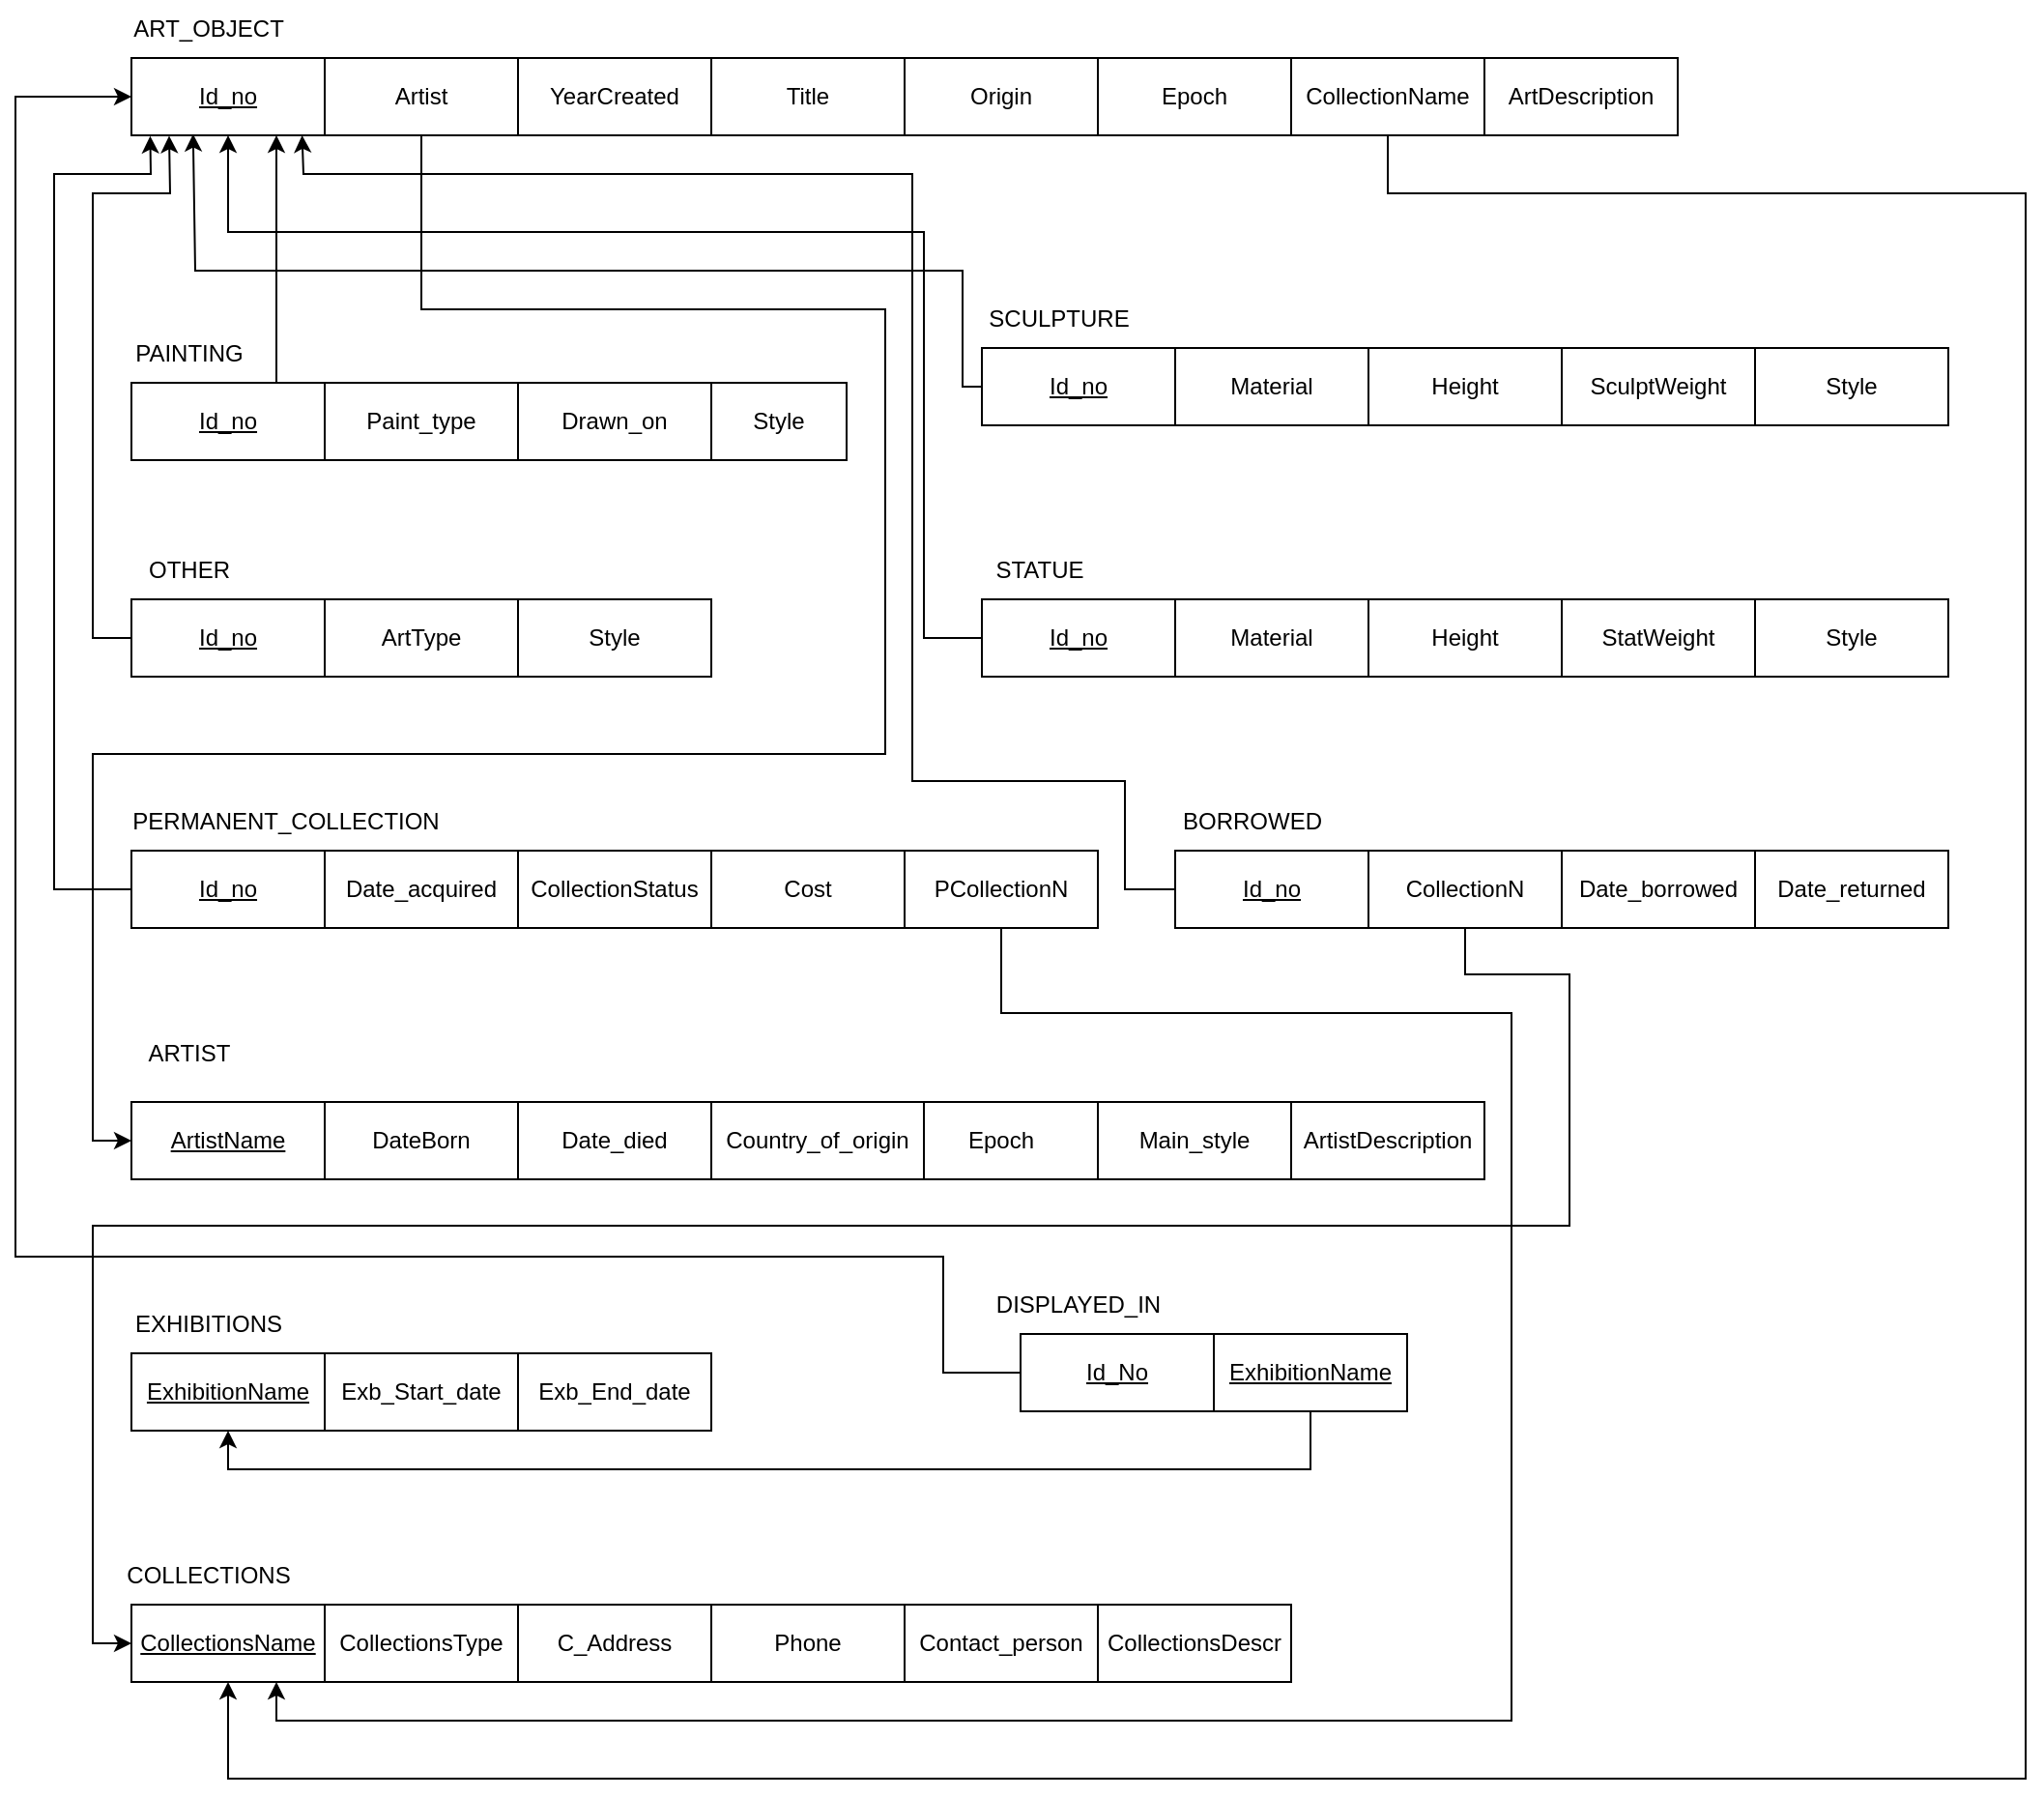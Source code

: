 <mxfile>
    <diagram id="DYCWO599_bp_dcwJC6Y9" name="Page-1">
        <mxGraphModel dx="738" dy="419" grid="1" gridSize="10" guides="1" tooltips="1" connect="1" arrows="1" fold="1" page="1" pageScale="1" pageWidth="850" pageHeight="1100" math="0" shadow="0">
            <root>
                <mxCell id="0"/>
                <mxCell id="1" parent="0"/>
                <mxCell id="2" value="&lt;u&gt;Id_no&lt;/u&gt;" style="rounded=0;whiteSpace=wrap;html=1;" parent="1" vertex="1">
                    <mxGeometry x="276" y="106" width="100" height="40" as="geometry"/>
                </mxCell>
                <mxCell id="3" value="ART_OBJECT" style="text;html=1;strokeColor=none;fillColor=none;align=center;verticalAlign=middle;whiteSpace=wrap;rounded=0;" parent="1" vertex="1">
                    <mxGeometry x="286" y="76" width="60" height="30" as="geometry"/>
                </mxCell>
                <mxCell id="4" value="Artist" style="rounded=0;whiteSpace=wrap;html=1;" parent="1" vertex="1">
                    <mxGeometry x="376" y="106" width="100" height="40" as="geometry"/>
                </mxCell>
                <mxCell id="5" value="Origin" style="rounded=0;whiteSpace=wrap;html=1;" parent="1" vertex="1">
                    <mxGeometry x="676" y="106" width="100" height="40" as="geometry"/>
                </mxCell>
                <mxCell id="6" value="ArtDescription" style="rounded=0;whiteSpace=wrap;html=1;" parent="1" vertex="1">
                    <mxGeometry x="976" y="106" width="100" height="40" as="geometry"/>
                </mxCell>
                <mxCell id="7" value="Title" style="rounded=0;whiteSpace=wrap;html=1;" parent="1" vertex="1">
                    <mxGeometry x="576" y="106" width="100" height="40" as="geometry"/>
                </mxCell>
                <mxCell id="8" value="YearCreated" style="rounded=0;whiteSpace=wrap;html=1;" parent="1" vertex="1">
                    <mxGeometry x="476" y="106" width="100" height="40" as="geometry"/>
                </mxCell>
                <mxCell id="9" value="Epoch" style="rounded=0;whiteSpace=wrap;html=1;" parent="1" vertex="1">
                    <mxGeometry x="776" y="106" width="100" height="40" as="geometry"/>
                </mxCell>
                <mxCell id="10" style="edgeStyle=orthogonalEdgeStyle;rounded=0;orthogonalLoop=1;jettySize=auto;html=1;exitX=0.5;exitY=1;exitDx=0;exitDy=0;entryX=0.75;entryY=1;entryDx=0;entryDy=0;" parent="1" source="76" target="51" edge="1">
                    <mxGeometry relative="1" as="geometry">
                        <Array as="points">
                            <mxPoint x="726" y="600"/>
                            <mxPoint x="990" y="600"/>
                            <mxPoint x="990" y="966"/>
                            <mxPoint x="351" y="966"/>
                        </Array>
                    </mxGeometry>
                </mxCell>
                <mxCell id="11" value="&lt;u&gt;Id_no&lt;/u&gt;" style="rounded=0;whiteSpace=wrap;html=1;" parent="1" vertex="1">
                    <mxGeometry x="816" y="516" width="100" height="40" as="geometry"/>
                </mxCell>
                <mxCell id="12" value="&lt;u&gt;Id_no&lt;/u&gt;" style="rounded=0;whiteSpace=wrap;html=1;" parent="1" vertex="1">
                    <mxGeometry x="276" y="516" width="100" height="40" as="geometry"/>
                </mxCell>
                <mxCell id="13" value="&lt;u&gt;Id_no&lt;/u&gt;" style="rounded=0;whiteSpace=wrap;html=1;" parent="1" vertex="1">
                    <mxGeometry x="276" y="386" width="100" height="40" as="geometry"/>
                </mxCell>
                <mxCell id="14" value="&lt;u&gt;Id_no&lt;/u&gt;" style="rounded=0;whiteSpace=wrap;html=1;" parent="1" vertex="1">
                    <mxGeometry x="716" y="386" width="100" height="40" as="geometry"/>
                </mxCell>
                <mxCell id="15" value="&lt;u&gt;Id_no&lt;/u&gt;" style="rounded=0;whiteSpace=wrap;html=1;" parent="1" vertex="1">
                    <mxGeometry x="716" y="256" width="100" height="40" as="geometry"/>
                </mxCell>
                <mxCell id="16" value="&lt;u&gt;Id_no&lt;/u&gt;" style="rounded=0;whiteSpace=wrap;html=1;" parent="1" vertex="1">
                    <mxGeometry x="276" y="274" width="100" height="40" as="geometry"/>
                </mxCell>
                <mxCell id="17" value="PAINTING" style="text;html=1;strokeColor=none;fillColor=none;align=center;verticalAlign=middle;whiteSpace=wrap;rounded=0;" parent="1" vertex="1">
                    <mxGeometry x="276" y="244" width="60" height="30" as="geometry"/>
                </mxCell>
                <mxCell id="18" value="SCULPTURE" style="text;html=1;strokeColor=none;fillColor=none;align=center;verticalAlign=middle;whiteSpace=wrap;rounded=0;" parent="1" vertex="1">
                    <mxGeometry x="726" y="226" width="60" height="30" as="geometry"/>
                </mxCell>
                <mxCell id="19" value="STATUE" style="text;html=1;strokeColor=none;fillColor=none;align=center;verticalAlign=middle;whiteSpace=wrap;rounded=0;" parent="1" vertex="1">
                    <mxGeometry x="716" y="356" width="60" height="30" as="geometry"/>
                </mxCell>
                <mxCell id="20" value="OTHER" style="text;html=1;strokeColor=none;fillColor=none;align=center;verticalAlign=middle;whiteSpace=wrap;rounded=0;" parent="1" vertex="1">
                    <mxGeometry x="276" y="356" width="60" height="30" as="geometry"/>
                </mxCell>
                <mxCell id="21" value="BORROWED" style="text;html=1;strokeColor=none;fillColor=none;align=center;verticalAlign=middle;whiteSpace=wrap;rounded=0;" parent="1" vertex="1">
                    <mxGeometry x="826" y="486" width="60" height="30" as="geometry"/>
                </mxCell>
                <mxCell id="22" value="PERMANENT_COLLECTION" style="text;html=1;strokeColor=none;fillColor=none;align=center;verticalAlign=middle;whiteSpace=wrap;rounded=0;" parent="1" vertex="1">
                    <mxGeometry x="326" y="486" width="60" height="30" as="geometry"/>
                </mxCell>
                <mxCell id="23" value="Paint_type" style="rounded=0;whiteSpace=wrap;html=1;" parent="1" vertex="1">
                    <mxGeometry x="376" y="274" width="100" height="40" as="geometry"/>
                </mxCell>
                <mxCell id="24" value="Drawn_on" style="rounded=0;whiteSpace=wrap;html=1;" parent="1" vertex="1">
                    <mxGeometry x="476" y="274" width="100" height="40" as="geometry"/>
                </mxCell>
                <mxCell id="25" value="Style" style="rounded=0;whiteSpace=wrap;html=1;" parent="1" vertex="1">
                    <mxGeometry x="1116" y="256" width="100" height="40" as="geometry"/>
                </mxCell>
                <mxCell id="26" value="SculptWeight" style="rounded=0;whiteSpace=wrap;html=1;" parent="1" vertex="1">
                    <mxGeometry x="1016" y="256" width="100" height="40" as="geometry"/>
                </mxCell>
                <mxCell id="27" value="Material" style="rounded=0;whiteSpace=wrap;html=1;" parent="1" vertex="1">
                    <mxGeometry x="816" y="256" width="100" height="40" as="geometry"/>
                </mxCell>
                <mxCell id="28" value="Height" style="rounded=0;whiteSpace=wrap;html=1;" parent="1" vertex="1">
                    <mxGeometry x="916" y="256" width="100" height="40" as="geometry"/>
                </mxCell>
                <mxCell id="29" value="Style" style="rounded=0;whiteSpace=wrap;html=1;" parent="1" vertex="1">
                    <mxGeometry x="476" y="386" width="100" height="40" as="geometry"/>
                </mxCell>
                <mxCell id="30" value="ArtType" style="rounded=0;whiteSpace=wrap;html=1;" parent="1" vertex="1">
                    <mxGeometry x="376" y="386" width="100" height="40" as="geometry"/>
                </mxCell>
                <mxCell id="31" value="Cost" style="rounded=0;whiteSpace=wrap;html=1;" parent="1" vertex="1">
                    <mxGeometry x="576" y="516" width="100" height="40" as="geometry"/>
                </mxCell>
                <mxCell id="32" value="CollectionStatus" style="rounded=0;whiteSpace=wrap;html=1;" parent="1" vertex="1">
                    <mxGeometry x="476" y="516" width="100" height="40" as="geometry"/>
                </mxCell>
                <mxCell id="33" value="Date_acquired" style="rounded=0;whiteSpace=wrap;html=1;" parent="1" vertex="1">
                    <mxGeometry x="376" y="516" width="100" height="40" as="geometry"/>
                </mxCell>
                <mxCell id="34" value="Date_returned" style="rounded=0;whiteSpace=wrap;html=1;" parent="1" vertex="1">
                    <mxGeometry x="1116" y="516" width="100" height="40" as="geometry"/>
                </mxCell>
                <mxCell id="35" value="Date_borrowed" style="rounded=0;whiteSpace=wrap;html=1;" parent="1" vertex="1">
                    <mxGeometry x="1016" y="516" width="100" height="40" as="geometry"/>
                </mxCell>
                <mxCell id="36" style="edgeStyle=orthogonalEdgeStyle;rounded=0;orthogonalLoop=1;jettySize=auto;html=1;exitX=0.5;exitY=1;exitDx=0;exitDy=0;entryX=0;entryY=0.5;entryDx=0;entryDy=0;" parent="1" source="37" target="51" edge="1">
                    <mxGeometry relative="1" as="geometry">
                        <Array as="points">
                            <mxPoint x="966" y="580"/>
                            <mxPoint x="1020" y="580"/>
                            <mxPoint x="1020" y="710"/>
                            <mxPoint x="256" y="710"/>
                            <mxPoint x="256" y="926"/>
                        </Array>
                    </mxGeometry>
                </mxCell>
                <mxCell id="37" value="CollectionN" style="rounded=0;whiteSpace=wrap;html=1;" parent="1" vertex="1">
                    <mxGeometry x="916" y="516" width="100" height="40" as="geometry"/>
                </mxCell>
                <mxCell id="38" value="" style="endArrow=classic;html=1;rounded=0;exitX=0;exitY=0.5;exitDx=0;exitDy=0;entryX=0.883;entryY=0.999;entryDx=0;entryDy=0;entryPerimeter=0;" parent="1" source="11" target="2" edge="1">
                    <mxGeometry width="50" height="50" relative="1" as="geometry">
                        <mxPoint x="606" y="286" as="sourcePoint"/>
                        <mxPoint x="656" y="236" as="targetPoint"/>
                        <Array as="points">
                            <mxPoint x="790" y="536"/>
                            <mxPoint x="790" y="480"/>
                            <mxPoint x="680" y="480"/>
                            <mxPoint x="680" y="166"/>
                            <mxPoint x="365" y="166"/>
                        </Array>
                    </mxGeometry>
                </mxCell>
                <mxCell id="39" value="" style="endArrow=classic;html=1;rounded=0;exitX=0;exitY=0.5;exitDx=0;exitDy=0;entryX=0.5;entryY=1;entryDx=0;entryDy=0;" parent="1" source="14" target="2" edge="1">
                    <mxGeometry width="50" height="50" relative="1" as="geometry">
                        <mxPoint x="606" y="286" as="sourcePoint"/>
                        <mxPoint x="656" y="236" as="targetPoint"/>
                        <Array as="points">
                            <mxPoint x="686" y="406"/>
                            <mxPoint x="686" y="196"/>
                            <mxPoint x="326" y="196"/>
                        </Array>
                    </mxGeometry>
                </mxCell>
                <mxCell id="40" value="" style="endArrow=classic;html=1;rounded=0;exitX=0;exitY=0.5;exitDx=0;exitDy=0;entryX=0.319;entryY=0.984;entryDx=0;entryDy=0;entryPerimeter=0;" parent="1" source="15" target="2" edge="1">
                    <mxGeometry width="50" height="50" relative="1" as="geometry">
                        <mxPoint x="606" y="286" as="sourcePoint"/>
                        <mxPoint x="656" y="236" as="targetPoint"/>
                        <Array as="points">
                            <mxPoint x="706" y="276"/>
                            <mxPoint x="706" y="216"/>
                            <mxPoint x="309" y="216"/>
                        </Array>
                    </mxGeometry>
                </mxCell>
                <mxCell id="41" value="" style="endArrow=classic;html=1;rounded=0;exitX=0;exitY=0.5;exitDx=0;exitDy=0;entryX=0.097;entryY=1.008;entryDx=0;entryDy=0;entryPerimeter=0;" parent="1" source="12" target="2" edge="1">
                    <mxGeometry width="50" height="50" relative="1" as="geometry">
                        <mxPoint x="606" y="286" as="sourcePoint"/>
                        <mxPoint x="446" y="176" as="targetPoint"/>
                        <Array as="points">
                            <mxPoint x="236" y="536"/>
                            <mxPoint x="236" y="166"/>
                            <mxPoint x="286" y="166"/>
                        </Array>
                    </mxGeometry>
                </mxCell>
                <mxCell id="42" value="" style="endArrow=classic;html=1;rounded=0;exitX=0;exitY=0.5;exitDx=0;exitDy=0;entryX=0.195;entryY=1.005;entryDx=0;entryDy=0;entryPerimeter=0;" parent="1" source="13" target="2" edge="1">
                    <mxGeometry width="50" height="50" relative="1" as="geometry">
                        <mxPoint x="606" y="286" as="sourcePoint"/>
                        <mxPoint x="286" y="146" as="targetPoint"/>
                        <Array as="points">
                            <mxPoint x="256" y="406"/>
                            <mxPoint x="256" y="176"/>
                            <mxPoint x="296" y="176"/>
                        </Array>
                    </mxGeometry>
                </mxCell>
                <mxCell id="43" value="" style="endArrow=classic;html=1;rounded=0;exitX=0.75;exitY=0;exitDx=0;exitDy=0;entryX=0.75;entryY=1;entryDx=0;entryDy=0;" parent="1" source="16" target="2" edge="1">
                    <mxGeometry width="50" height="50" relative="1" as="geometry">
                        <mxPoint x="606" y="286" as="sourcePoint"/>
                        <mxPoint x="656" y="236" as="targetPoint"/>
                    </mxGeometry>
                </mxCell>
                <mxCell id="44" value="Style" style="rounded=0;whiteSpace=wrap;html=1;" parent="1" vertex="1">
                    <mxGeometry x="576" y="274" width="70" height="40" as="geometry"/>
                </mxCell>
                <mxCell id="45" value="Style" style="rounded=0;whiteSpace=wrap;html=1;" parent="1" vertex="1">
                    <mxGeometry x="1116" y="386" width="100" height="40" as="geometry"/>
                </mxCell>
                <mxCell id="46" value="StatWeight" style="rounded=0;whiteSpace=wrap;html=1;" parent="1" vertex="1">
                    <mxGeometry x="1016" y="386" width="100" height="40" as="geometry"/>
                </mxCell>
                <mxCell id="47" value="Material" style="rounded=0;whiteSpace=wrap;html=1;" parent="1" vertex="1">
                    <mxGeometry x="816" y="386" width="100" height="40" as="geometry"/>
                </mxCell>
                <mxCell id="48" value="Height" style="rounded=0;whiteSpace=wrap;html=1;" parent="1" vertex="1">
                    <mxGeometry x="916" y="386" width="100" height="40" as="geometry"/>
                </mxCell>
                <mxCell id="49" value="&lt;u&gt;ArtistName&lt;/u&gt;" style="rounded=0;whiteSpace=wrap;html=1;" parent="1" vertex="1">
                    <mxGeometry x="276" y="646" width="100" height="40" as="geometry"/>
                </mxCell>
                <mxCell id="50" value="&lt;u&gt;ExhibitionName&lt;/u&gt;" style="rounded=0;whiteSpace=wrap;html=1;" parent="1" vertex="1">
                    <mxGeometry x="276" y="776" width="100" height="40" as="geometry"/>
                </mxCell>
                <mxCell id="51" value="&lt;u&gt;CollectionsName&lt;/u&gt;" style="rounded=0;whiteSpace=wrap;html=1;" parent="1" vertex="1">
                    <mxGeometry x="276" y="906" width="100" height="40" as="geometry"/>
                </mxCell>
                <mxCell id="52" style="edgeStyle=orthogonalEdgeStyle;rounded=0;orthogonalLoop=1;jettySize=auto;html=1;entryX=0.5;entryY=1;entryDx=0;entryDy=0;exitX=0.5;exitY=1;exitDx=0;exitDy=0;" parent="1" source="70" target="51" edge="1">
                    <mxGeometry relative="1" as="geometry">
                        <Array as="points">
                            <mxPoint x="926" y="176"/>
                            <mxPoint x="1256" y="176"/>
                            <mxPoint x="1256" y="996"/>
                            <mxPoint x="326" y="996"/>
                        </Array>
                    </mxGeometry>
                </mxCell>
                <mxCell id="53" value="COLLECTIONS" style="text;html=1;strokeColor=none;fillColor=none;align=center;verticalAlign=middle;whiteSpace=wrap;rounded=0;" parent="1" vertex="1">
                    <mxGeometry x="286" y="876" width="60" height="30" as="geometry"/>
                </mxCell>
                <mxCell id="54" value="EXHIBITIONS" style="text;html=1;strokeColor=none;fillColor=none;align=center;verticalAlign=middle;whiteSpace=wrap;rounded=0;" parent="1" vertex="1">
                    <mxGeometry x="286" y="746" width="60" height="30" as="geometry"/>
                </mxCell>
                <mxCell id="55" value="ARTIST" style="text;html=1;strokeColor=none;fillColor=none;align=center;verticalAlign=middle;whiteSpace=wrap;rounded=0;" parent="1" vertex="1">
                    <mxGeometry x="276" y="606" width="60" height="30" as="geometry"/>
                </mxCell>
                <mxCell id="56" value="ArtistDescription" style="rounded=0;whiteSpace=wrap;html=1;" parent="1" vertex="1">
                    <mxGeometry x="876" y="646" width="100" height="40" as="geometry"/>
                </mxCell>
                <mxCell id="57" value="Main_style" style="rounded=0;whiteSpace=wrap;html=1;" parent="1" vertex="1">
                    <mxGeometry x="776" y="646" width="100" height="40" as="geometry"/>
                </mxCell>
                <mxCell id="58" value="Epoch" style="rounded=0;whiteSpace=wrap;html=1;" parent="1" vertex="1">
                    <mxGeometry x="676" y="646" width="100" height="40" as="geometry"/>
                </mxCell>
                <mxCell id="59" value="Country_of_origin" style="rounded=0;whiteSpace=wrap;html=1;" parent="1" vertex="1">
                    <mxGeometry x="576" y="646" width="110" height="40" as="geometry"/>
                </mxCell>
                <mxCell id="60" value="Date_died" style="rounded=0;whiteSpace=wrap;html=1;" parent="1" vertex="1">
                    <mxGeometry x="476" y="646" width="100" height="40" as="geometry"/>
                </mxCell>
                <mxCell id="61" value="DateBorn" style="rounded=0;whiteSpace=wrap;html=1;" parent="1" vertex="1">
                    <mxGeometry x="376" y="646" width="100" height="40" as="geometry"/>
                </mxCell>
                <mxCell id="62" value="Exb_End_date" style="rounded=0;whiteSpace=wrap;html=1;" parent="1" vertex="1">
                    <mxGeometry x="476" y="776" width="100" height="40" as="geometry"/>
                </mxCell>
                <mxCell id="63" value="Exb_Start_date" style="rounded=0;whiteSpace=wrap;html=1;" parent="1" vertex="1">
                    <mxGeometry x="376" y="776" width="100" height="40" as="geometry"/>
                </mxCell>
                <mxCell id="64" value="CollectionsType" style="rounded=0;whiteSpace=wrap;html=1;" parent="1" vertex="1">
                    <mxGeometry x="376" y="906" width="100" height="40" as="geometry"/>
                </mxCell>
                <mxCell id="65" value="CollectionsDescr" style="rounded=0;whiteSpace=wrap;html=1;" parent="1" vertex="1">
                    <mxGeometry x="776" y="906" width="100" height="40" as="geometry"/>
                </mxCell>
                <mxCell id="66" value="C_Address" style="rounded=0;whiteSpace=wrap;html=1;" parent="1" vertex="1">
                    <mxGeometry x="476" y="906" width="100" height="40" as="geometry"/>
                </mxCell>
                <mxCell id="67" value="Contact_person" style="rounded=0;whiteSpace=wrap;html=1;" parent="1" vertex="1">
                    <mxGeometry x="676" y="906" width="100" height="40" as="geometry"/>
                </mxCell>
                <mxCell id="68" value="Phone" style="rounded=0;whiteSpace=wrap;html=1;" parent="1" vertex="1">
                    <mxGeometry x="576" y="906" width="100" height="40" as="geometry"/>
                </mxCell>
                <mxCell id="69" style="edgeStyle=orthogonalEdgeStyle;rounded=0;orthogonalLoop=1;jettySize=auto;html=1;exitX=0.5;exitY=1;exitDx=0;exitDy=0;" parent="1" source="4" target="49" edge="1">
                    <mxGeometry relative="1" as="geometry">
                        <Array as="points">
                            <mxPoint x="426" y="236"/>
                            <mxPoint x="666" y="236"/>
                            <mxPoint x="666" y="466"/>
                            <mxPoint x="256" y="466"/>
                            <mxPoint x="256" y="666"/>
                        </Array>
                    </mxGeometry>
                </mxCell>
                <mxCell id="70" value="CollectionName" style="rounded=0;whiteSpace=wrap;html=1;" parent="1" vertex="1">
                    <mxGeometry x="876" y="106" width="100" height="40" as="geometry"/>
                </mxCell>
                <mxCell id="71" style="edgeStyle=orthogonalEdgeStyle;rounded=0;orthogonalLoop=1;jettySize=auto;html=1;exitX=0;exitY=0.5;exitDx=0;exitDy=0;entryX=0;entryY=0.5;entryDx=0;entryDy=0;" parent="1" source="72" target="2" edge="1">
                    <mxGeometry relative="1" as="geometry">
                        <Array as="points">
                            <mxPoint x="696" y="786"/>
                            <mxPoint x="696" y="726"/>
                            <mxPoint x="216" y="726"/>
                            <mxPoint x="216" y="126"/>
                        </Array>
                    </mxGeometry>
                </mxCell>
                <mxCell id="72" value="&lt;u&gt;Id_No&lt;/u&gt;" style="rounded=0;whiteSpace=wrap;html=1;" parent="1" vertex="1">
                    <mxGeometry x="736" y="766" width="100" height="40" as="geometry"/>
                </mxCell>
                <mxCell id="73" style="edgeStyle=orthogonalEdgeStyle;rounded=0;orthogonalLoop=1;jettySize=auto;html=1;entryX=0.5;entryY=1;entryDx=0;entryDy=0;" parent="1" source="74" target="50" edge="1">
                    <mxGeometry relative="1" as="geometry">
                        <Array as="points">
                            <mxPoint x="886" y="836"/>
                            <mxPoint x="326" y="836"/>
                        </Array>
                    </mxGeometry>
                </mxCell>
                <mxCell id="74" value="&lt;u&gt;ExhibitionName&lt;/u&gt;" style="rounded=0;whiteSpace=wrap;html=1;" parent="1" vertex="1">
                    <mxGeometry x="836" y="766" width="100" height="40" as="geometry"/>
                </mxCell>
                <mxCell id="75" value="DISPLAYED_IN" style="text;html=1;strokeColor=none;fillColor=none;align=center;verticalAlign=middle;whiteSpace=wrap;rounded=0;" parent="1" vertex="1">
                    <mxGeometry x="736" y="736" width="60" height="30" as="geometry"/>
                </mxCell>
                <mxCell id="76" value="PCollectionN" style="rounded=0;whiteSpace=wrap;html=1;" parent="1" vertex="1">
                    <mxGeometry x="676" y="516" width="100" height="40" as="geometry"/>
                </mxCell>
            </root>
        </mxGraphModel>
    </diagram>
</mxfile>
